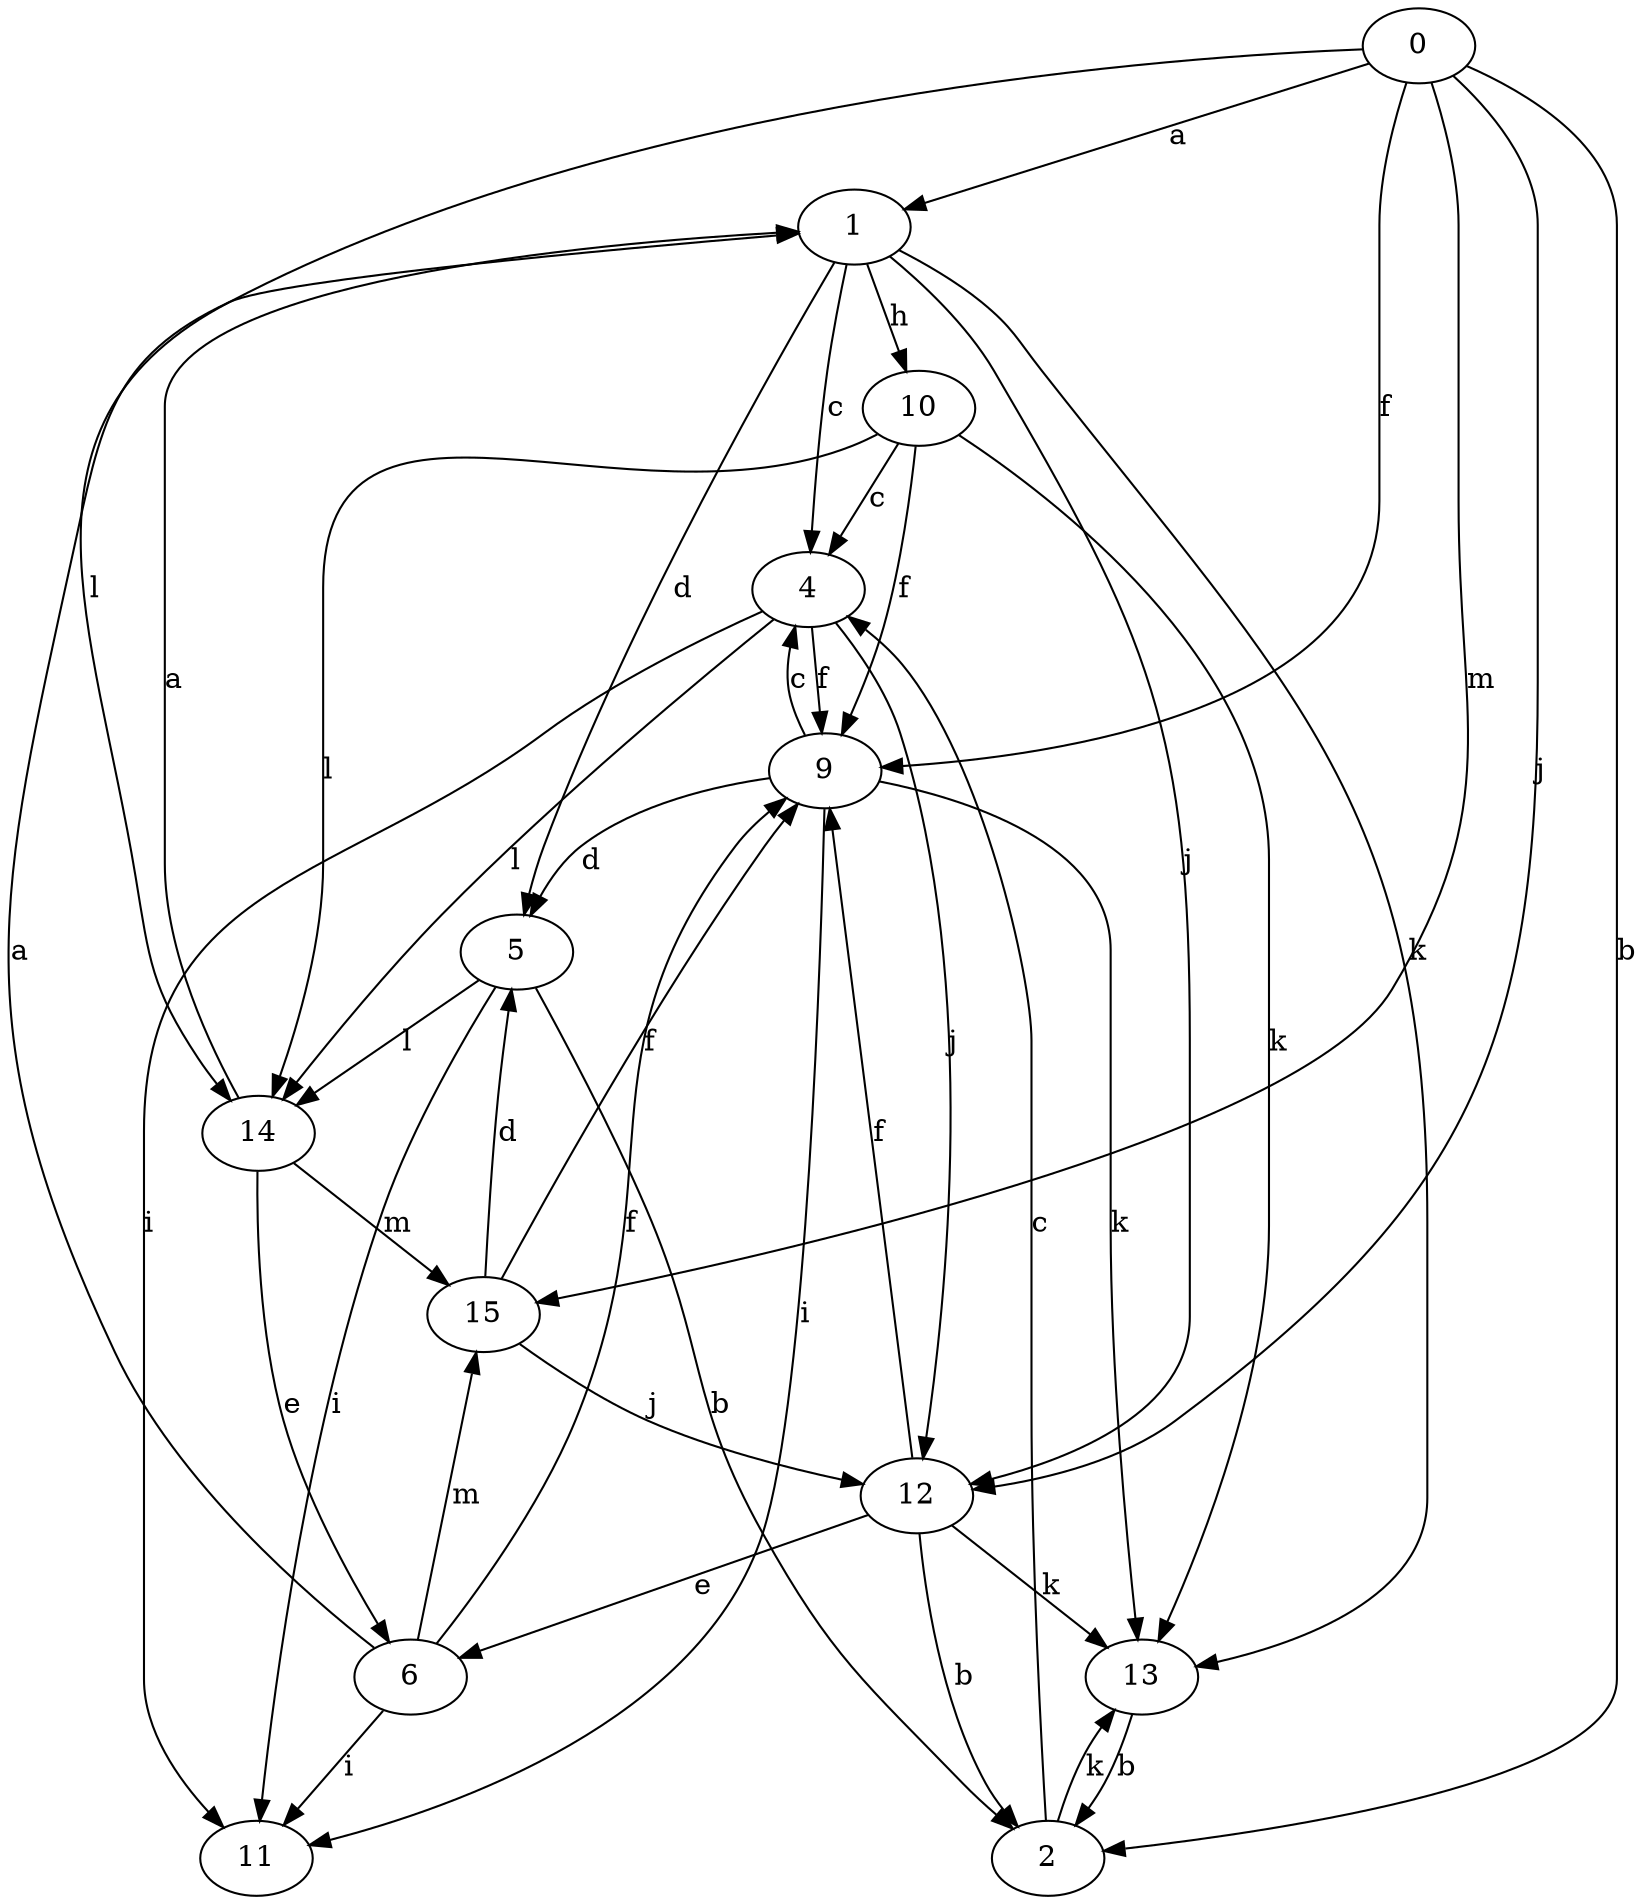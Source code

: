 strict digraph  {
0;
1;
2;
4;
5;
6;
9;
10;
11;
12;
13;
14;
15;
0 -> 1  [label=a];
0 -> 2  [label=b];
0 -> 9  [label=f];
0 -> 12  [label=j];
0 -> 14  [label=l];
0 -> 15  [label=m];
1 -> 4  [label=c];
1 -> 5  [label=d];
1 -> 10  [label=h];
1 -> 12  [label=j];
1 -> 13  [label=k];
2 -> 4  [label=c];
2 -> 13  [label=k];
4 -> 9  [label=f];
4 -> 11  [label=i];
4 -> 12  [label=j];
4 -> 14  [label=l];
5 -> 2  [label=b];
5 -> 11  [label=i];
5 -> 14  [label=l];
6 -> 1  [label=a];
6 -> 9  [label=f];
6 -> 11  [label=i];
6 -> 15  [label=m];
9 -> 4  [label=c];
9 -> 5  [label=d];
9 -> 11  [label=i];
9 -> 13  [label=k];
10 -> 4  [label=c];
10 -> 9  [label=f];
10 -> 13  [label=k];
10 -> 14  [label=l];
12 -> 2  [label=b];
12 -> 6  [label=e];
12 -> 9  [label=f];
12 -> 13  [label=k];
13 -> 2  [label=b];
14 -> 1  [label=a];
14 -> 6  [label=e];
14 -> 15  [label=m];
15 -> 5  [label=d];
15 -> 9  [label=f];
15 -> 12  [label=j];
}

